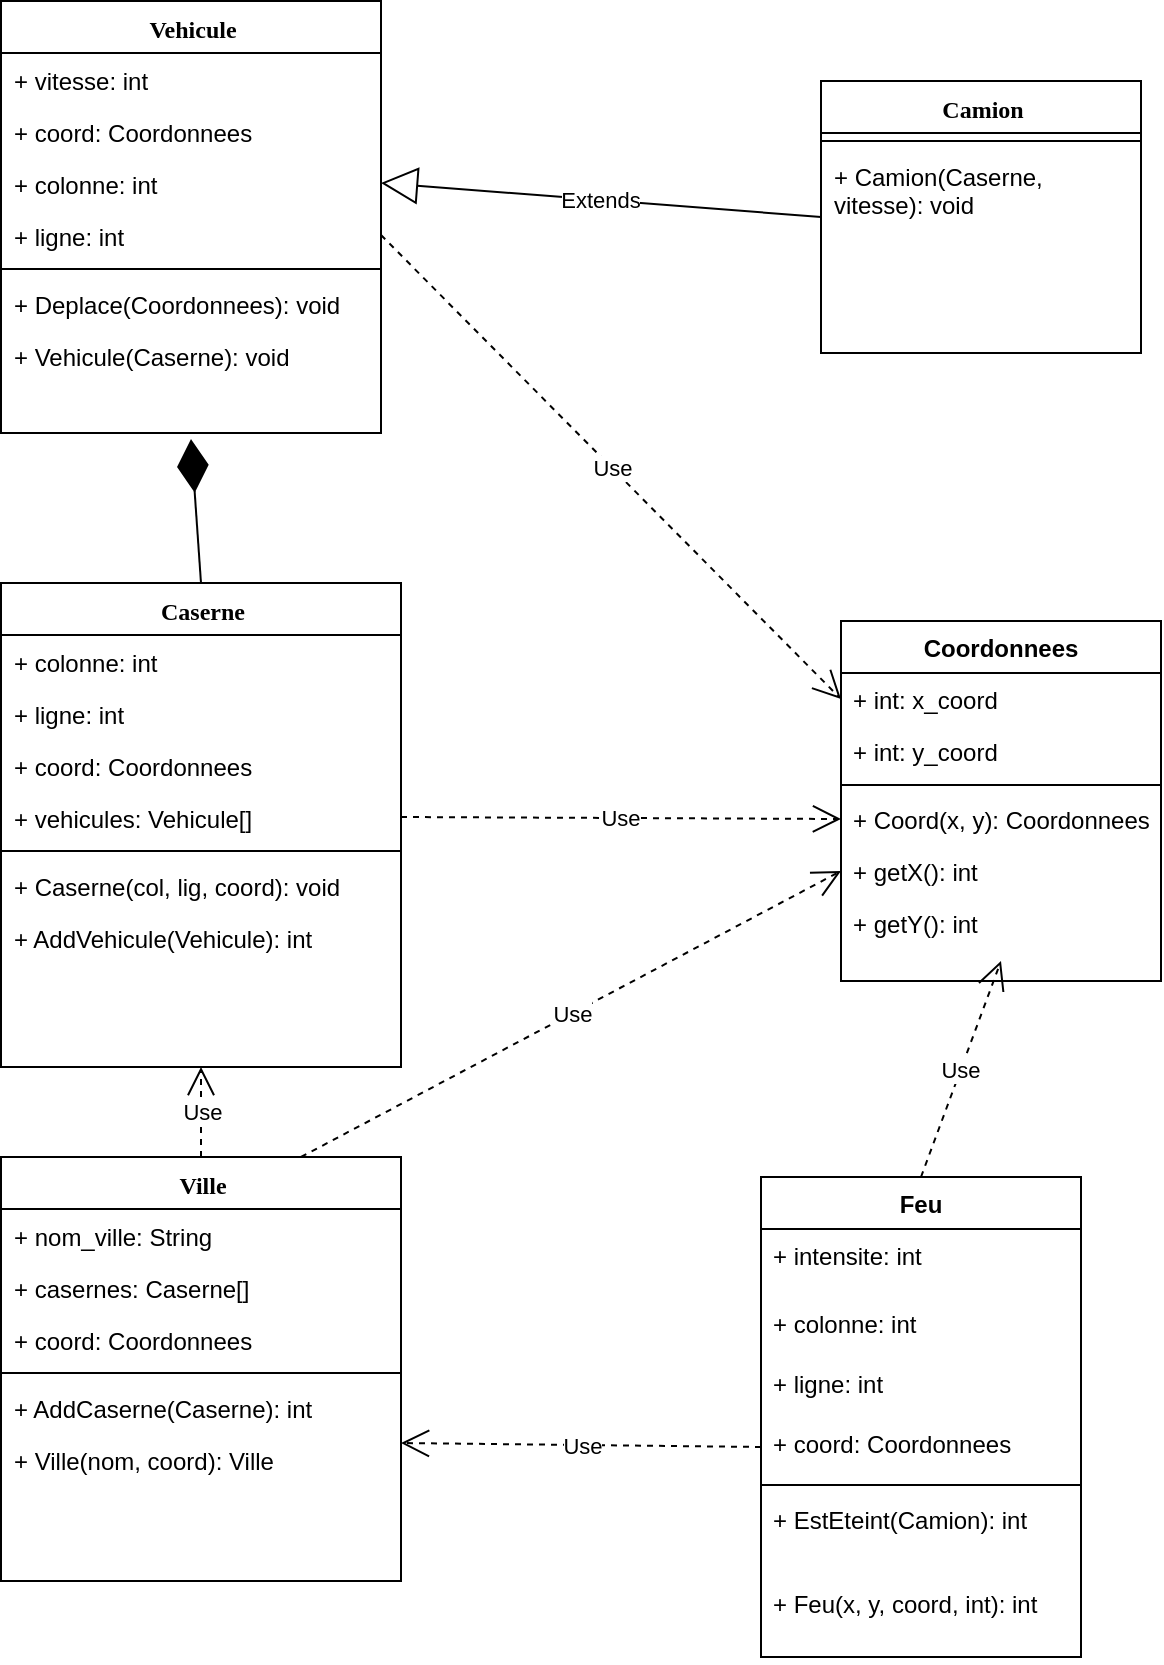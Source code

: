 <mxfile version="12.3.6" type="device" pages="1"><diagram name="Page-1" id="9f46799a-70d6-7492-0946-bef42562c5a5"><mxGraphModel dx="1117" dy="1493" grid="1" gridSize="10" guides="1" tooltips="1" connect="1" arrows="1" fold="1" page="1" pageScale="1" pageWidth="1100" pageHeight="850" background="#ffffff" math="0" shadow="0"><root><mxCell id="0"/><mxCell id="1" parent="0"/><mxCell id="78961159f06e98e8-17" value="Caserne" style="swimlane;html=1;fontStyle=1;align=center;verticalAlign=top;childLayout=stackLayout;horizontal=1;startSize=26;horizontalStack=0;resizeParent=1;resizeLast=0;collapsible=1;marginBottom=0;swimlaneFillColor=#ffffff;rounded=0;shadow=0;comic=0;labelBackgroundColor=none;strokeWidth=1;fillColor=none;fontFamily=Verdana;fontSize=12" parent="1" vertex="1"><mxGeometry x="258.5" y="-547.5" width="200" height="242" as="geometry"/></mxCell><mxCell id="78961159f06e98e8-23" value="+ colonne: int" style="text;html=1;strokeColor=none;fillColor=none;align=left;verticalAlign=top;spacingLeft=4;spacingRight=4;whiteSpace=wrap;overflow=hidden;rotatable=0;points=[[0,0.5],[1,0.5]];portConstraint=eastwest;" parent="78961159f06e98e8-17" vertex="1"><mxGeometry y="26" width="200" height="26" as="geometry"/></mxCell><mxCell id="78961159f06e98e8-25" value="+ ligne: int" style="text;html=1;strokeColor=none;fillColor=none;align=left;verticalAlign=top;spacingLeft=4;spacingRight=4;whiteSpace=wrap;overflow=hidden;rotatable=0;points=[[0,0.5],[1,0.5]];portConstraint=eastwest;" parent="78961159f06e98e8-17" vertex="1"><mxGeometry y="52" width="200" height="26" as="geometry"/></mxCell><mxCell id="78961159f06e98e8-26" value="+ coord: Coordonnees" style="text;html=1;strokeColor=none;fillColor=none;align=left;verticalAlign=top;spacingLeft=4;spacingRight=4;whiteSpace=wrap;overflow=hidden;rotatable=0;points=[[0,0.5],[1,0.5]];portConstraint=eastwest;" parent="78961159f06e98e8-17" vertex="1"><mxGeometry y="78" width="200" height="26" as="geometry"/></mxCell><mxCell id="HT7YnywdIxl9OsIt7Vvr-9" value="+ vehicules: Vehicule[]" style="text;html=1;strokeColor=none;fillColor=none;align=left;verticalAlign=top;spacingLeft=4;spacingRight=4;whiteSpace=wrap;overflow=hidden;rotatable=0;points=[[0,0.5],[1,0.5]];portConstraint=eastwest;" parent="78961159f06e98e8-17" vertex="1"><mxGeometry y="104" width="200" height="26" as="geometry"/></mxCell><mxCell id="78961159f06e98e8-19" value="" style="line;html=1;strokeWidth=1;fillColor=none;align=left;verticalAlign=middle;spacingTop=-1;spacingLeft=3;spacingRight=3;rotatable=0;labelPosition=right;points=[];portConstraint=eastwest;" parent="78961159f06e98e8-17" vertex="1"><mxGeometry y="130" width="200" height="8" as="geometry"/></mxCell><mxCell id="78961159f06e98e8-20" value="+ Caserne(col, lig, coord): void" style="text;html=1;strokeColor=none;fillColor=none;align=left;verticalAlign=top;spacingLeft=4;spacingRight=4;whiteSpace=wrap;overflow=hidden;rotatable=0;points=[[0,0.5],[1,0.5]];portConstraint=eastwest;" parent="78961159f06e98e8-17" vertex="1"><mxGeometry y="138" width="200" height="26" as="geometry"/></mxCell><mxCell id="78961159f06e98e8-27" value="+ AddVehicule(Vehicule): int" style="text;html=1;strokeColor=none;fillColor=none;align=left;verticalAlign=top;spacingLeft=4;spacingRight=4;whiteSpace=wrap;overflow=hidden;rotatable=0;points=[[0,0.5],[1,0.5]];portConstraint=eastwest;" parent="78961159f06e98e8-17" vertex="1"><mxGeometry y="164" width="200" height="26" as="geometry"/></mxCell><mxCell id="78961159f06e98e8-30" value="Vehicule" style="swimlane;html=1;fontStyle=1;align=center;verticalAlign=top;childLayout=stackLayout;horizontal=1;startSize=26;horizontalStack=0;resizeParent=1;resizeLast=0;collapsible=1;marginBottom=0;swimlaneFillColor=#ffffff;rounded=0;shadow=0;comic=0;labelBackgroundColor=none;strokeWidth=1;fillColor=none;fontFamily=Verdana;fontSize=12" parent="1" vertex="1"><mxGeometry x="258.5" y="-838.5" width="190" height="216" as="geometry"/></mxCell><mxCell id="78961159f06e98e8-32" value="+ vitesse: int" style="text;html=1;strokeColor=none;fillColor=none;align=left;verticalAlign=top;spacingLeft=4;spacingRight=4;whiteSpace=wrap;overflow=hidden;rotatable=0;points=[[0,0.5],[1,0.5]];portConstraint=eastwest;" parent="78961159f06e98e8-30" vertex="1"><mxGeometry y="26" width="190" height="26" as="geometry"/></mxCell><mxCell id="78961159f06e98e8-33" value="+ coord: Coordonnees" style="text;html=1;strokeColor=none;fillColor=none;align=left;verticalAlign=top;spacingLeft=4;spacingRight=4;whiteSpace=wrap;overflow=hidden;rotatable=0;points=[[0,0.5],[1,0.5]];portConstraint=eastwest;" parent="78961159f06e98e8-30" vertex="1"><mxGeometry y="52" width="190" height="26" as="geometry"/></mxCell><mxCell id="jZ0c2ZTz9zIEuqEa1qDP-1" value="+ colonne: int" style="text;html=1;strokeColor=none;fillColor=none;align=left;verticalAlign=top;spacingLeft=4;spacingRight=4;whiteSpace=wrap;overflow=hidden;rotatable=0;points=[[0,0.5],[1,0.5]];portConstraint=eastwest;" vertex="1" parent="78961159f06e98e8-30"><mxGeometry y="78" width="190" height="26" as="geometry"/></mxCell><mxCell id="jZ0c2ZTz9zIEuqEa1qDP-2" value="+ ligne: int" style="text;html=1;strokeColor=none;fillColor=none;align=left;verticalAlign=top;spacingLeft=4;spacingRight=4;whiteSpace=wrap;overflow=hidden;rotatable=0;points=[[0,0.5],[1,0.5]];portConstraint=eastwest;" vertex="1" parent="78961159f06e98e8-30"><mxGeometry y="104" width="190" height="26" as="geometry"/></mxCell><mxCell id="78961159f06e98e8-38" value="" style="line;html=1;strokeWidth=1;fillColor=none;align=left;verticalAlign=middle;spacingTop=-1;spacingLeft=3;spacingRight=3;rotatable=0;labelPosition=right;points=[];portConstraint=eastwest;" parent="78961159f06e98e8-30" vertex="1"><mxGeometry y="130" width="190" height="8" as="geometry"/></mxCell><mxCell id="78961159f06e98e8-39" value="+ Deplace(Coordonnees): void" style="text;html=1;strokeColor=none;fillColor=none;align=left;verticalAlign=top;spacingLeft=4;spacingRight=4;whiteSpace=wrap;overflow=hidden;rotatable=0;points=[[0,0.5],[1,0.5]];portConstraint=eastwest;" parent="78961159f06e98e8-30" vertex="1"><mxGeometry y="138" width="190" height="26" as="geometry"/></mxCell><mxCell id="oDiRZT6hLIiaNtrzYCbH-21" value="+ Vehicule(Caserne): void" style="text;html=1;strokeColor=none;fillColor=none;align=left;verticalAlign=top;spacingLeft=4;spacingRight=4;whiteSpace=wrap;overflow=hidden;rotatable=0;points=[[0,0.5],[1,0.5]];portConstraint=eastwest;" parent="78961159f06e98e8-30" vertex="1"><mxGeometry y="164" width="190" height="52" as="geometry"/></mxCell><mxCell id="78961159f06e98e8-43" value="Camion&lt;br&gt;" style="swimlane;html=1;fontStyle=1;align=center;verticalAlign=top;childLayout=stackLayout;horizontal=1;startSize=26;horizontalStack=0;resizeParent=1;resizeLast=0;collapsible=1;marginBottom=0;swimlaneFillColor=#ffffff;rounded=0;shadow=0;comic=0;labelBackgroundColor=none;strokeWidth=1;fillColor=none;fontFamily=Verdana;fontSize=12" parent="1" vertex="1"><mxGeometry x="668.5" y="-798.5" width="160" height="136" as="geometry"/></mxCell><mxCell id="oDiRZT6hLIiaNtrzYCbH-24" value="" style="line;html=1;strokeWidth=1;fillColor=none;align=left;verticalAlign=middle;spacingTop=-1;spacingLeft=3;spacingRight=3;rotatable=0;labelPosition=right;points=[];portConstraint=eastwest;" parent="78961159f06e98e8-43" vertex="1"><mxGeometry y="26" width="160" height="8" as="geometry"/></mxCell><mxCell id="oDiRZT6hLIiaNtrzYCbH-25" value="+ Camion(Caserne, vitesse): void" style="text;html=1;strokeColor=none;fillColor=none;align=left;verticalAlign=top;spacingLeft=4;spacingRight=4;whiteSpace=wrap;overflow=hidden;rotatable=0;points=[[0,0.5],[1,0.5]];portConstraint=eastwest;" parent="78961159f06e98e8-43" vertex="1"><mxGeometry y="34" width="160" height="52" as="geometry"/></mxCell><mxCell id="78961159f06e98e8-69" value="Ville" style="swimlane;html=1;fontStyle=1;align=center;verticalAlign=top;childLayout=stackLayout;horizontal=1;startSize=26;horizontalStack=0;resizeParent=1;resizeLast=0;collapsible=1;marginBottom=0;swimlaneFillColor=#ffffff;rounded=0;shadow=0;comic=0;labelBackgroundColor=none;strokeWidth=1;fillColor=none;fontFamily=Verdana;fontSize=12" parent="1" vertex="1"><mxGeometry x="258.5" y="-260.5" width="200" height="212" as="geometry"/></mxCell><mxCell id="78961159f06e98e8-71" value="+ nom_ville: String" style="text;html=1;strokeColor=none;fillColor=none;align=left;verticalAlign=top;spacingLeft=4;spacingRight=4;whiteSpace=wrap;overflow=hidden;rotatable=0;points=[[0,0.5],[1,0.5]];portConstraint=eastwest;" parent="78961159f06e98e8-69" vertex="1"><mxGeometry y="26" width="200" height="26" as="geometry"/></mxCell><mxCell id="78961159f06e98e8-72" value="+ casernes: Caserne[]" style="text;html=1;strokeColor=none;fillColor=none;align=left;verticalAlign=top;spacingLeft=4;spacingRight=4;whiteSpace=wrap;overflow=hidden;rotatable=0;points=[[0,0.5],[1,0.5]];portConstraint=eastwest;" parent="78961159f06e98e8-69" vertex="1"><mxGeometry y="52" width="200" height="26" as="geometry"/></mxCell><mxCell id="78961159f06e98e8-74" value="+ coord: Coordonnees" style="text;html=1;strokeColor=none;fillColor=none;align=left;verticalAlign=top;spacingLeft=4;spacingRight=4;whiteSpace=wrap;overflow=hidden;rotatable=0;points=[[0,0.5],[1,0.5]];portConstraint=eastwest;" parent="78961159f06e98e8-69" vertex="1"><mxGeometry y="78" width="200" height="26" as="geometry"/></mxCell><mxCell id="78961159f06e98e8-77" value="" style="line;html=1;strokeWidth=1;fillColor=none;align=left;verticalAlign=middle;spacingTop=-1;spacingLeft=3;spacingRight=3;rotatable=0;labelPosition=right;points=[];portConstraint=eastwest;" parent="78961159f06e98e8-69" vertex="1"><mxGeometry y="104" width="200" height="8" as="geometry"/></mxCell><mxCell id="78961159f06e98e8-78" value="+ AddCaserne(Caserne): int" style="text;html=1;strokeColor=none;fillColor=none;align=left;verticalAlign=top;spacingLeft=4;spacingRight=4;whiteSpace=wrap;overflow=hidden;rotatable=0;points=[[0,0.5],[1,0.5]];portConstraint=eastwest;" parent="78961159f06e98e8-69" vertex="1"><mxGeometry y="112" width="200" height="26" as="geometry"/></mxCell><mxCell id="78961159f06e98e8-79" value="+ Ville(nom, coord): Ville" style="text;html=1;strokeColor=none;fillColor=none;align=left;verticalAlign=top;spacingLeft=4;spacingRight=4;whiteSpace=wrap;overflow=hidden;rotatable=0;points=[[0,0.5],[1,0.5]];portConstraint=eastwest;" parent="78961159f06e98e8-69" vertex="1"><mxGeometry y="138" width="200" height="26" as="geometry"/></mxCell><mxCell id="HT7YnywdIxl9OsIt7Vvr-1" value="Feu" style="swimlane;fontStyle=1;align=center;verticalAlign=top;childLayout=stackLayout;horizontal=1;startSize=26;horizontalStack=0;resizeParent=1;resizeParentMax=0;resizeLast=0;collapsible=1;marginBottom=0;" parent="1" vertex="1"><mxGeometry x="638.5" y="-250.5" width="160" height="240" as="geometry"/></mxCell><mxCell id="HT7YnywdIxl9OsIt7Vvr-2" value="+ intensite: int&#10;" style="text;strokeColor=none;fillColor=none;align=left;verticalAlign=top;spacingLeft=4;spacingRight=4;overflow=hidden;rotatable=0;points=[[0,0.5],[1,0.5]];portConstraint=eastwest;" parent="HT7YnywdIxl9OsIt7Vvr-1" vertex="1"><mxGeometry y="26" width="160" height="34" as="geometry"/></mxCell><mxCell id="HT7YnywdIxl9OsIt7Vvr-7" value="+ colonne: int&#10;" style="text;strokeColor=none;fillColor=none;align=left;verticalAlign=top;spacingLeft=4;spacingRight=4;overflow=hidden;rotatable=0;points=[[0,0.5],[1,0.5]];portConstraint=eastwest;" parent="HT7YnywdIxl9OsIt7Vvr-1" vertex="1"><mxGeometry y="60" width="160" height="30" as="geometry"/></mxCell><mxCell id="HT7YnywdIxl9OsIt7Vvr-8" value="+ ligne: int&#10;&#10;" style="text;strokeColor=none;fillColor=none;align=left;verticalAlign=top;spacingLeft=4;spacingRight=4;overflow=hidden;rotatable=0;points=[[0,0.5],[1,0.5]];portConstraint=eastwest;" parent="HT7YnywdIxl9OsIt7Vvr-1" vertex="1"><mxGeometry y="90" width="160" height="30" as="geometry"/></mxCell><mxCell id="HT7YnywdIxl9OsIt7Vvr-5" value="+ coord: Coordonnees&#10;" style="text;strokeColor=none;fillColor=none;align=left;verticalAlign=top;spacingLeft=4;spacingRight=4;overflow=hidden;rotatable=0;points=[[0,0.5],[1,0.5]];portConstraint=eastwest;" parent="HT7YnywdIxl9OsIt7Vvr-1" vertex="1"><mxGeometry y="120" width="160" height="30" as="geometry"/></mxCell><mxCell id="HT7YnywdIxl9OsIt7Vvr-3" value="" style="line;strokeWidth=1;fillColor=none;align=left;verticalAlign=middle;spacingTop=-1;spacingLeft=3;spacingRight=3;rotatable=0;labelPosition=right;points=[];portConstraint=eastwest;" parent="HT7YnywdIxl9OsIt7Vvr-1" vertex="1"><mxGeometry y="150" width="160" height="8" as="geometry"/></mxCell><mxCell id="HT7YnywdIxl9OsIt7Vvr-4" value="+ EstEteint(Camion): int" style="text;strokeColor=none;fillColor=none;align=left;verticalAlign=top;spacingLeft=4;spacingRight=4;overflow=hidden;rotatable=0;points=[[0,0.5],[1,0.5]];portConstraint=eastwest;" parent="HT7YnywdIxl9OsIt7Vvr-1" vertex="1"><mxGeometry y="158" width="160" height="42" as="geometry"/></mxCell><mxCell id="oDiRZT6hLIiaNtrzYCbH-26" value="+ Feu(x, y, coord, int): int" style="text;strokeColor=none;fillColor=none;align=left;verticalAlign=top;spacingLeft=4;spacingRight=4;overflow=hidden;rotatable=0;points=[[0,0.5],[1,0.5]];portConstraint=eastwest;" parent="HT7YnywdIxl9OsIt7Vvr-1" vertex="1"><mxGeometry y="200" width="160" height="40" as="geometry"/></mxCell><mxCell id="oDiRZT6hLIiaNtrzYCbH-1" value="Extends" style="endArrow=block;endSize=16;endFill=0;html=1;entryX=1;entryY=0.5;entryDx=0;entryDy=0;exitX=0;exitY=0.5;exitDx=0;exitDy=0;" parent="1" target="jZ0c2ZTz9zIEuqEa1qDP-1" edge="1" source="78961159f06e98e8-43"><mxGeometry width="160" relative="1" as="geometry"><mxPoint x="958.5" y="-455.5" as="sourcePoint"/><mxPoint x="858.5" y="-428.5" as="targetPoint"/></mxGeometry></mxCell><mxCell id="oDiRZT6hLIiaNtrzYCbH-2" value="" style="endArrow=diamondThin;endFill=1;endSize=24;html=1;exitX=0.5;exitY=0;exitDx=0;exitDy=0;entryX=0.5;entryY=1.058;entryDx=0;entryDy=0;entryPerimeter=0;" parent="1" source="78961159f06e98e8-17" edge="1" target="oDiRZT6hLIiaNtrzYCbH-21"><mxGeometry width="160" relative="1" as="geometry"><mxPoint x="458.5" y="-370.5" as="sourcePoint"/><mxPoint x="448.5" y="-648.5" as="targetPoint"/></mxGeometry></mxCell><mxCell id="oDiRZT6hLIiaNtrzYCbH-3" value="Use" style="endArrow=open;endSize=12;dashed=1;html=1;exitX=0.5;exitY=0;exitDx=0;exitDy=0;entryX=0.5;entryY=1;entryDx=0;entryDy=0;" parent="1" source="78961159f06e98e8-69" target="78961159f06e98e8-17" edge="1"><mxGeometry width="160" relative="1" as="geometry"><mxPoint x="298.5" y="89.5" as="sourcePoint"/><mxPoint x="358.5" y="-288.5" as="targetPoint"/></mxGeometry></mxCell><mxCell id="oDiRZT6hLIiaNtrzYCbH-4" value="Use" style="endArrow=open;endSize=12;dashed=1;html=1;exitX=0;exitY=0.5;exitDx=0;exitDy=0;entryX=1;entryY=0.5;entryDx=0;entryDy=0;" parent="1" source="HT7YnywdIxl9OsIt7Vvr-5" edge="1"><mxGeometry width="160" relative="1" as="geometry"><mxPoint x="298.5" y="89.5" as="sourcePoint"/><mxPoint x="458.5" y="-117.5" as="targetPoint"/></mxGeometry></mxCell><mxCell id="oDiRZT6hLIiaNtrzYCbH-5" value="Coordonnees" style="swimlane;fontStyle=1;align=center;verticalAlign=top;childLayout=stackLayout;horizontal=1;startSize=26;horizontalStack=0;resizeParent=1;resizeParentMax=0;resizeLast=0;collapsible=1;marginBottom=0;" parent="1" vertex="1"><mxGeometry x="678.5" y="-528.5" width="160" height="180" as="geometry"/></mxCell><mxCell id="oDiRZT6hLIiaNtrzYCbH-6" value="+ int: x_coord&#10;" style="text;strokeColor=none;fillColor=none;align=left;verticalAlign=top;spacingLeft=4;spacingRight=4;overflow=hidden;rotatable=0;points=[[0,0.5],[1,0.5]];portConstraint=eastwest;" parent="oDiRZT6hLIiaNtrzYCbH-5" vertex="1"><mxGeometry y="26" width="160" height="26" as="geometry"/></mxCell><mxCell id="oDiRZT6hLIiaNtrzYCbH-9" value="+ int: y_coord&#10;" style="text;strokeColor=none;fillColor=none;align=left;verticalAlign=top;spacingLeft=4;spacingRight=4;overflow=hidden;rotatable=0;points=[[0,0.5],[1,0.5]];portConstraint=eastwest;" parent="oDiRZT6hLIiaNtrzYCbH-5" vertex="1"><mxGeometry y="52" width="160" height="26" as="geometry"/></mxCell><mxCell id="oDiRZT6hLIiaNtrzYCbH-7" value="" style="line;strokeWidth=1;fillColor=none;align=left;verticalAlign=middle;spacingTop=-1;spacingLeft=3;spacingRight=3;rotatable=0;labelPosition=right;points=[];portConstraint=eastwest;" parent="oDiRZT6hLIiaNtrzYCbH-5" vertex="1"><mxGeometry y="78" width="160" height="8" as="geometry"/></mxCell><mxCell id="oDiRZT6hLIiaNtrzYCbH-8" value="+ Coord(x, y): Coordonnees" style="text;strokeColor=none;fillColor=none;align=left;verticalAlign=top;spacingLeft=4;spacingRight=4;overflow=hidden;rotatable=0;points=[[0,0.5],[1,0.5]];portConstraint=eastwest;" parent="oDiRZT6hLIiaNtrzYCbH-5" vertex="1"><mxGeometry y="86" width="160" height="26" as="geometry"/></mxCell><mxCell id="oDiRZT6hLIiaNtrzYCbH-15" value="+ getX(): int" style="text;strokeColor=none;fillColor=none;align=left;verticalAlign=top;spacingLeft=4;spacingRight=4;overflow=hidden;rotatable=0;points=[[0,0.5],[1,0.5]];portConstraint=eastwest;" parent="oDiRZT6hLIiaNtrzYCbH-5" vertex="1"><mxGeometry y="112" width="160" height="26" as="geometry"/></mxCell><mxCell id="oDiRZT6hLIiaNtrzYCbH-16" value="+ getY(): int" style="text;strokeColor=none;fillColor=none;align=left;verticalAlign=top;spacingLeft=4;spacingRight=4;overflow=hidden;rotatable=0;points=[[0,0.5],[1,0.5]];portConstraint=eastwest;" parent="oDiRZT6hLIiaNtrzYCbH-5" vertex="1"><mxGeometry y="138" width="160" height="42" as="geometry"/></mxCell><mxCell id="jZ0c2ZTz9zIEuqEa1qDP-4" value="Use" style="endArrow=open;endSize=12;dashed=1;html=1;exitX=1;exitY=0.5;exitDx=0;exitDy=0;entryX=0;entryY=0.5;entryDx=0;entryDy=0;" edge="1" parent="1" source="HT7YnywdIxl9OsIt7Vvr-9" target="oDiRZT6hLIiaNtrzYCbH-8"><mxGeometry width="160" relative="1" as="geometry"><mxPoint x="278.5" y="-588.5" as="sourcePoint"/><mxPoint x="378.5" y="-618.5" as="targetPoint"/></mxGeometry></mxCell><mxCell id="jZ0c2ZTz9zIEuqEa1qDP-6" value="Use" style="endArrow=open;endSize=12;dashed=1;html=1;exitX=0.5;exitY=0;exitDx=0;exitDy=0;entryX=0.5;entryY=0.762;entryDx=0;entryDy=0;entryPerimeter=0;" edge="1" parent="1" source="HT7YnywdIxl9OsIt7Vvr-1" target="oDiRZT6hLIiaNtrzYCbH-16"><mxGeometry width="160" relative="1" as="geometry"><mxPoint x="758.5" y="-266.5" as="sourcePoint"/><mxPoint x="578.5" y="-268.5" as="targetPoint"/></mxGeometry></mxCell><mxCell id="jZ0c2ZTz9zIEuqEa1qDP-7" value="Use" style="endArrow=open;endSize=12;dashed=1;html=1;exitX=0.75;exitY=0;exitDx=0;exitDy=0;entryX=0;entryY=0.5;entryDx=0;entryDy=0;" edge="1" parent="1" source="78961159f06e98e8-69" target="oDiRZT6hLIiaNtrzYCbH-15"><mxGeometry width="160" relative="1" as="geometry"><mxPoint x="628.5" y="-286.5" as="sourcePoint"/><mxPoint x="448.5" y="-288.5" as="targetPoint"/></mxGeometry></mxCell><mxCell id="jZ0c2ZTz9zIEuqEa1qDP-8" value="Use" style="endArrow=open;endSize=12;dashed=1;html=1;exitX=1;exitY=0.5;exitDx=0;exitDy=0;entryX=0;entryY=0.5;entryDx=0;entryDy=0;" edge="1" parent="1" source="jZ0c2ZTz9zIEuqEa1qDP-2" target="oDiRZT6hLIiaNtrzYCbH-6"><mxGeometry width="160" relative="1" as="geometry"><mxPoint x="468.5" y="-420.5" as="sourcePoint"/><mxPoint x="688.5" y="-419.5" as="targetPoint"/></mxGeometry></mxCell></root></mxGraphModel></diagram></mxfile>
